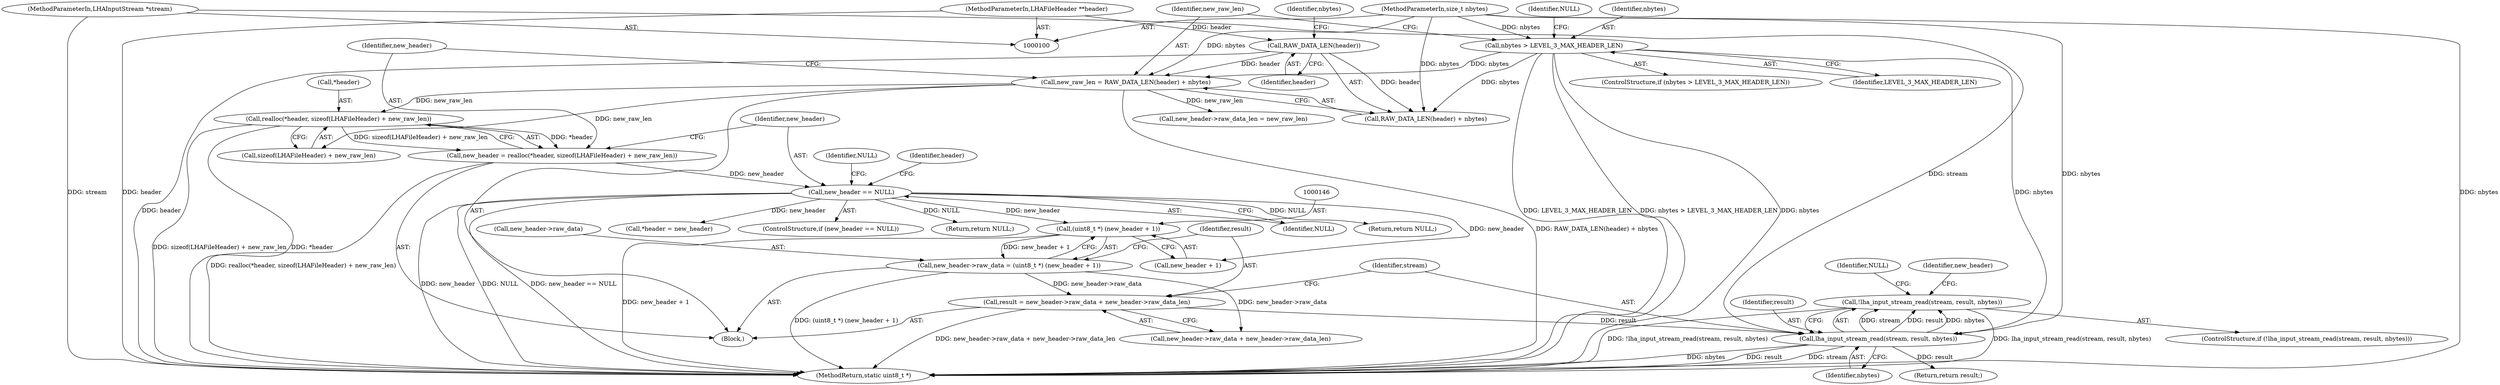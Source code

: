 digraph "0_lhasa_6fcdb8f1f538b9d63e63a5fa199c5514a15d4564_0@API" {
"1000160" [label="(Call,!lha_input_stream_read(stream, result, nbytes))"];
"1000161" [label="(Call,lha_input_stream_read(stream, result, nbytes))"];
"1000102" [label="(MethodParameterIn,LHAInputStream *stream)"];
"1000150" [label="(Call,result = new_header->raw_data + new_header->raw_data_len)"];
"1000141" [label="(Call,new_header->raw_data = (uint8_t *) (new_header + 1))"];
"1000145" [label="(Call,(uint8_t *) (new_header + 1))"];
"1000131" [label="(Call,new_header == NULL)"];
"1000121" [label="(Call,new_header = realloc(*header, sizeof(LHAFileHeader) + new_raw_len))"];
"1000123" [label="(Call,realloc(*header, sizeof(LHAFileHeader) + new_raw_len))"];
"1000115" [label="(Call,new_raw_len = RAW_DATA_LEN(header) + nbytes)"];
"1000118" [label="(Call,RAW_DATA_LEN(header))"];
"1000101" [label="(MethodParameterIn,LHAFileHeader **header)"];
"1000109" [label="(Call,nbytes > LEVEL_3_MAX_HEADER_LEN)"];
"1000103" [label="(MethodParameterIn,size_t nbytes)"];
"1000108" [label="(ControlStructure,if (nbytes > LEVEL_3_MAX_HEADER_LEN))"];
"1000116" [label="(Identifier,new_raw_len)"];
"1000130" [label="(ControlStructure,if (new_header == NULL))"];
"1000109" [label="(Call,nbytes > LEVEL_3_MAX_HEADER_LEN)"];
"1000142" [label="(Call,new_header->raw_data)"];
"1000111" [label="(Identifier,LEVEL_3_MAX_HEADER_LEN)"];
"1000117" [label="(Call,RAW_DATA_LEN(header) + nbytes)"];
"1000102" [label="(MethodParameterIn,LHAInputStream *stream)"];
"1000170" [label="(Identifier,new_header)"];
"1000145" [label="(Call,(uint8_t *) (new_header + 1))"];
"1000101" [label="(MethodParameterIn,LHAFileHeader **header)"];
"1000163" [label="(Identifier,result)"];
"1000151" [label="(Identifier,result)"];
"1000114" [label="(Identifier,NULL)"];
"1000136" [label="(Identifier,NULL)"];
"1000167" [label="(Identifier,NULL)"];
"1000120" [label="(Identifier,nbytes)"];
"1000115" [label="(Call,new_raw_len = RAW_DATA_LEN(header) + nbytes)"];
"1000110" [label="(Identifier,nbytes)"];
"1000166" [label="(Return,return NULL;)"];
"1000119" [label="(Identifier,header)"];
"1000124" [label="(Call,*header)"];
"1000133" [label="(Identifier,NULL)"];
"1000118" [label="(Call,RAW_DATA_LEN(header))"];
"1000141" [label="(Call,new_header->raw_data = (uint8_t *) (new_header + 1))"];
"1000135" [label="(Return,return NULL;)"];
"1000173" [label="(Return,return result;)"];
"1000123" [label="(Call,realloc(*header, sizeof(LHAFileHeader) + new_raw_len))"];
"1000147" [label="(Call,new_header + 1)"];
"1000137" [label="(Call,*header = new_header)"];
"1000168" [label="(Call,new_header->raw_data_len = new_raw_len)"];
"1000150" [label="(Call,result = new_header->raw_data + new_header->raw_data_len)"];
"1000152" [label="(Call,new_header->raw_data + new_header->raw_data_len)"];
"1000131" [label="(Call,new_header == NULL)"];
"1000159" [label="(ControlStructure,if (!lha_input_stream_read(stream, result, nbytes)))"];
"1000175" [label="(MethodReturn,static uint8_t *)"];
"1000161" [label="(Call,lha_input_stream_read(stream, result, nbytes))"];
"1000139" [label="(Identifier,header)"];
"1000122" [label="(Identifier,new_header)"];
"1000164" [label="(Identifier,nbytes)"];
"1000160" [label="(Call,!lha_input_stream_read(stream, result, nbytes))"];
"1000162" [label="(Identifier,stream)"];
"1000103" [label="(MethodParameterIn,size_t nbytes)"];
"1000104" [label="(Block,)"];
"1000132" [label="(Identifier,new_header)"];
"1000126" [label="(Call,sizeof(LHAFileHeader) + new_raw_len)"];
"1000121" [label="(Call,new_header = realloc(*header, sizeof(LHAFileHeader) + new_raw_len))"];
"1000160" -> "1000159"  [label="AST: "];
"1000160" -> "1000161"  [label="CFG: "];
"1000161" -> "1000160"  [label="AST: "];
"1000167" -> "1000160"  [label="CFG: "];
"1000170" -> "1000160"  [label="CFG: "];
"1000160" -> "1000175"  [label="DDG: !lha_input_stream_read(stream, result, nbytes)"];
"1000160" -> "1000175"  [label="DDG: lha_input_stream_read(stream, result, nbytes)"];
"1000161" -> "1000160"  [label="DDG: stream"];
"1000161" -> "1000160"  [label="DDG: result"];
"1000161" -> "1000160"  [label="DDG: nbytes"];
"1000161" -> "1000164"  [label="CFG: "];
"1000162" -> "1000161"  [label="AST: "];
"1000163" -> "1000161"  [label="AST: "];
"1000164" -> "1000161"  [label="AST: "];
"1000161" -> "1000175"  [label="DDG: nbytes"];
"1000161" -> "1000175"  [label="DDG: result"];
"1000161" -> "1000175"  [label="DDG: stream"];
"1000102" -> "1000161"  [label="DDG: stream"];
"1000150" -> "1000161"  [label="DDG: result"];
"1000103" -> "1000161"  [label="DDG: nbytes"];
"1000109" -> "1000161"  [label="DDG: nbytes"];
"1000161" -> "1000173"  [label="DDG: result"];
"1000102" -> "1000100"  [label="AST: "];
"1000102" -> "1000175"  [label="DDG: stream"];
"1000150" -> "1000104"  [label="AST: "];
"1000150" -> "1000152"  [label="CFG: "];
"1000151" -> "1000150"  [label="AST: "];
"1000152" -> "1000150"  [label="AST: "];
"1000162" -> "1000150"  [label="CFG: "];
"1000150" -> "1000175"  [label="DDG: new_header->raw_data + new_header->raw_data_len"];
"1000141" -> "1000150"  [label="DDG: new_header->raw_data"];
"1000141" -> "1000104"  [label="AST: "];
"1000141" -> "1000145"  [label="CFG: "];
"1000142" -> "1000141"  [label="AST: "];
"1000145" -> "1000141"  [label="AST: "];
"1000151" -> "1000141"  [label="CFG: "];
"1000141" -> "1000175"  [label="DDG: (uint8_t *) (new_header + 1)"];
"1000145" -> "1000141"  [label="DDG: new_header + 1"];
"1000141" -> "1000152"  [label="DDG: new_header->raw_data"];
"1000145" -> "1000147"  [label="CFG: "];
"1000146" -> "1000145"  [label="AST: "];
"1000147" -> "1000145"  [label="AST: "];
"1000145" -> "1000175"  [label="DDG: new_header + 1"];
"1000131" -> "1000145"  [label="DDG: new_header"];
"1000131" -> "1000130"  [label="AST: "];
"1000131" -> "1000133"  [label="CFG: "];
"1000132" -> "1000131"  [label="AST: "];
"1000133" -> "1000131"  [label="AST: "];
"1000136" -> "1000131"  [label="CFG: "];
"1000139" -> "1000131"  [label="CFG: "];
"1000131" -> "1000175"  [label="DDG: new_header"];
"1000131" -> "1000175"  [label="DDG: NULL"];
"1000131" -> "1000175"  [label="DDG: new_header == NULL"];
"1000121" -> "1000131"  [label="DDG: new_header"];
"1000131" -> "1000135"  [label="DDG: NULL"];
"1000131" -> "1000137"  [label="DDG: new_header"];
"1000131" -> "1000147"  [label="DDG: new_header"];
"1000131" -> "1000166"  [label="DDG: NULL"];
"1000121" -> "1000104"  [label="AST: "];
"1000121" -> "1000123"  [label="CFG: "];
"1000122" -> "1000121"  [label="AST: "];
"1000123" -> "1000121"  [label="AST: "];
"1000132" -> "1000121"  [label="CFG: "];
"1000121" -> "1000175"  [label="DDG: realloc(*header, sizeof(LHAFileHeader) + new_raw_len)"];
"1000123" -> "1000121"  [label="DDG: *header"];
"1000123" -> "1000121"  [label="DDG: sizeof(LHAFileHeader) + new_raw_len"];
"1000123" -> "1000126"  [label="CFG: "];
"1000124" -> "1000123"  [label="AST: "];
"1000126" -> "1000123"  [label="AST: "];
"1000123" -> "1000175"  [label="DDG: sizeof(LHAFileHeader) + new_raw_len"];
"1000123" -> "1000175"  [label="DDG: *header"];
"1000115" -> "1000123"  [label="DDG: new_raw_len"];
"1000115" -> "1000104"  [label="AST: "];
"1000115" -> "1000117"  [label="CFG: "];
"1000116" -> "1000115"  [label="AST: "];
"1000117" -> "1000115"  [label="AST: "];
"1000122" -> "1000115"  [label="CFG: "];
"1000115" -> "1000175"  [label="DDG: RAW_DATA_LEN(header) + nbytes"];
"1000118" -> "1000115"  [label="DDG: header"];
"1000109" -> "1000115"  [label="DDG: nbytes"];
"1000103" -> "1000115"  [label="DDG: nbytes"];
"1000115" -> "1000126"  [label="DDG: new_raw_len"];
"1000115" -> "1000168"  [label="DDG: new_raw_len"];
"1000118" -> "1000117"  [label="AST: "];
"1000118" -> "1000119"  [label="CFG: "];
"1000119" -> "1000118"  [label="AST: "];
"1000120" -> "1000118"  [label="CFG: "];
"1000118" -> "1000175"  [label="DDG: header"];
"1000118" -> "1000117"  [label="DDG: header"];
"1000101" -> "1000118"  [label="DDG: header"];
"1000101" -> "1000100"  [label="AST: "];
"1000101" -> "1000175"  [label="DDG: header"];
"1000109" -> "1000108"  [label="AST: "];
"1000109" -> "1000111"  [label="CFG: "];
"1000110" -> "1000109"  [label="AST: "];
"1000111" -> "1000109"  [label="AST: "];
"1000114" -> "1000109"  [label="CFG: "];
"1000116" -> "1000109"  [label="CFG: "];
"1000109" -> "1000175"  [label="DDG: nbytes"];
"1000109" -> "1000175"  [label="DDG: LEVEL_3_MAX_HEADER_LEN"];
"1000109" -> "1000175"  [label="DDG: nbytes > LEVEL_3_MAX_HEADER_LEN"];
"1000103" -> "1000109"  [label="DDG: nbytes"];
"1000109" -> "1000117"  [label="DDG: nbytes"];
"1000103" -> "1000100"  [label="AST: "];
"1000103" -> "1000175"  [label="DDG: nbytes"];
"1000103" -> "1000117"  [label="DDG: nbytes"];
}
